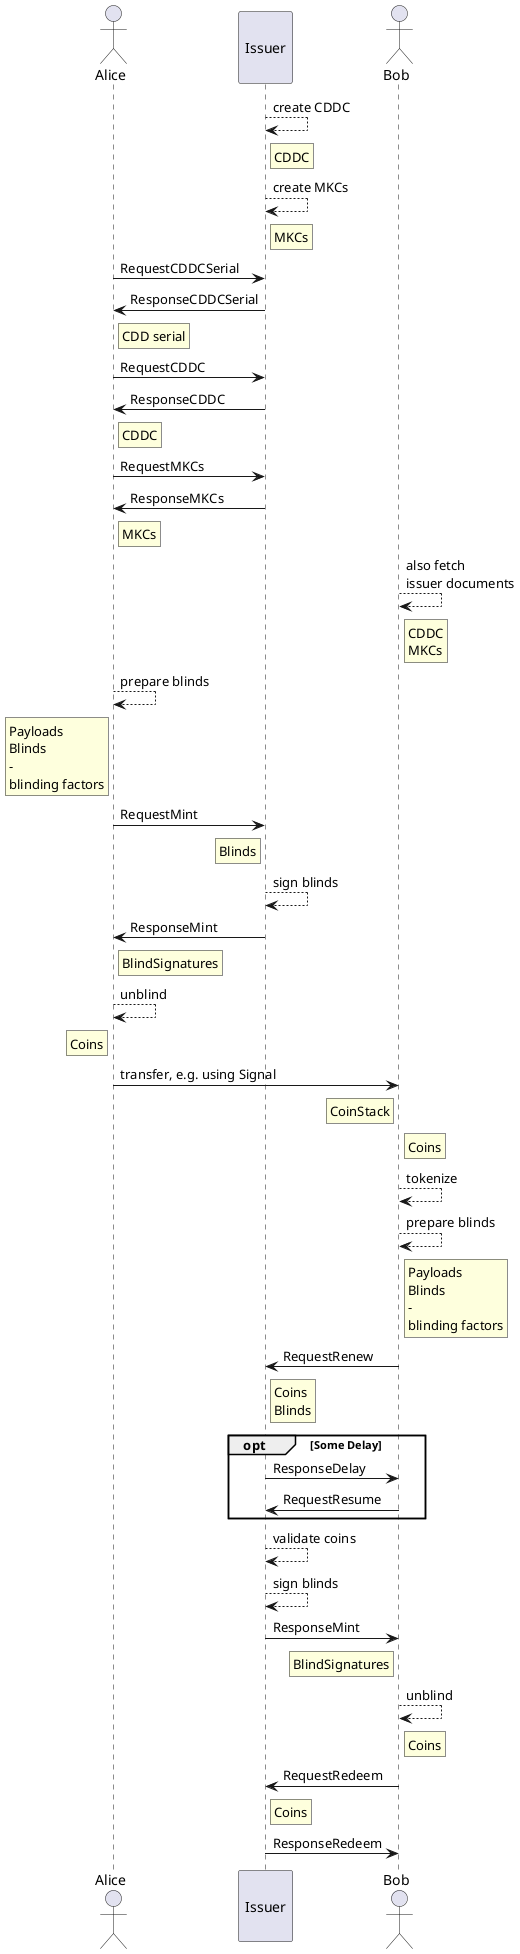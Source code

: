 @startuml
' skinparam backgroundColor transparent

actor Alice as alice
participant "\nIssuer\n" as  issuer
actor Bob as bob

issuer --> issuer: create CDDC
rnote right of issuer: CDDC
issuer --> issuer: create MKCs
rnote right of issuer: MKCs


alice->issuer: RequestCDDCSerial
issuer->alice: ResponseCDDCSerial
rnote right of alice: CDD serial

alice->issuer: RequestCDDC
issuer->alice:  ResponseCDDC
rnote right of alice: CDDC

alice->issuer: RequestMKCs
issuer->alice: ResponseMKCs
rnote right of alice: MKCs

bob-->bob: also fetch\nissuer documents
rnote right of bob: CDDC\nMKCs

alice --> alice: prepare blinds
rnote left of alice: Payloads\nBlinds\n-\nblinding factors

alice -> issuer: RequestMint
rnote left of issuer: Blinds

issuer --> issuer: sign blinds

issuer -> alice: ResponseMint
rnote right of alice: BlindSignatures

alice --> alice: unblind
rnote left of alice: Coins

alice -> bob: transfer, e.g. using Signal
rnote left of bob: CoinStack
rnote right of bob: Coins

bob --> bob: tokenize

bob --> bob: prepare blinds
rnote right of bob: Payloads\nBlinds\n-\nblinding factors

bob -> issuer: RequestRenew
rnote right of issuer: Coins\nBlinds

opt Some Delay
    issuer -> bob: ResponseDelay
    bob -> issuer: RequestResume
end

issuer-->issuer: validate coins
issuer --> issuer: sign blinds
issuer -> bob: ResponseMint
rnote left of bob: BlindSignatures

bob --> bob: unblind
rnote right of bob: Coins

bob -> issuer: RequestRedeem
rnote right of issuer: Coins
issuer->bob: ResponseRedeem




@enduml